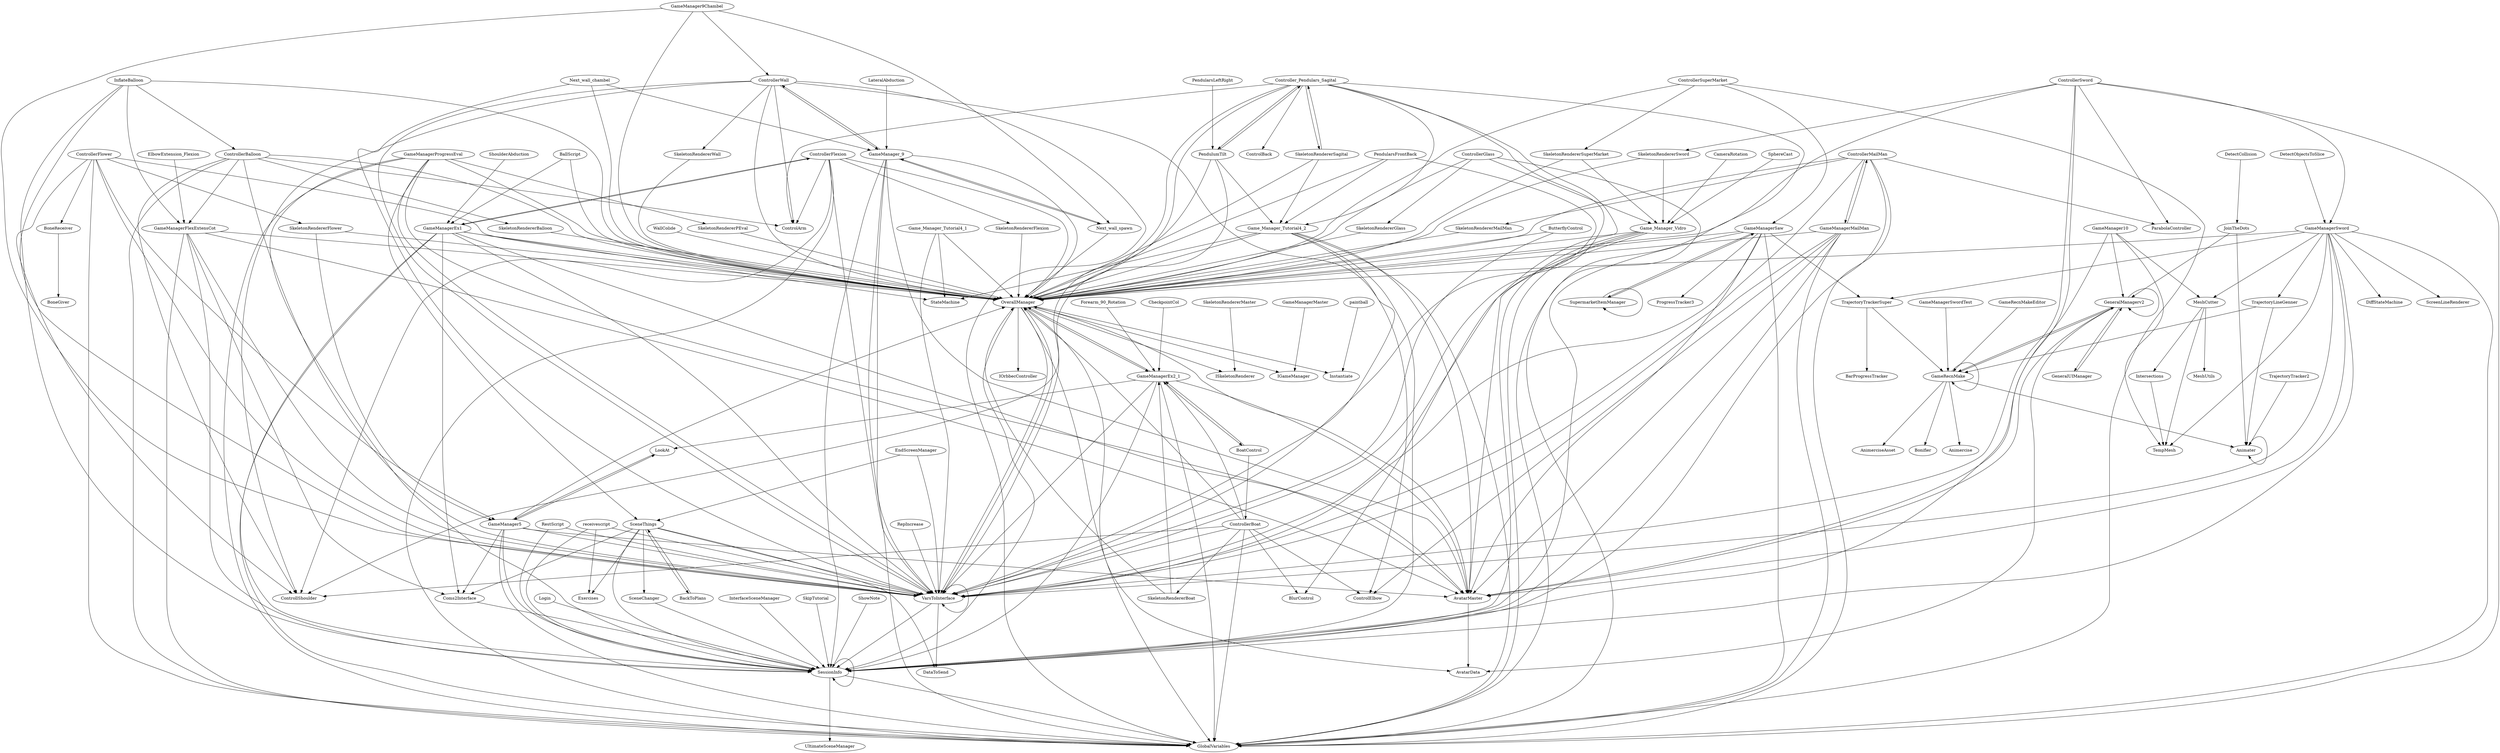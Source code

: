 digraph  {
	graph [ranksep=3.0];
	OverallManager -> ISkeletonRenderer;
	OverallManager -> GlobalVariables;
	OverallManager -> AvatarData;
	OverallManager -> IOrbbecController;
	OverallManager -> VarsToInterface;
	OverallManager -> GameManagerEx2_1;
	OverallManager -> IGameManager;
	OverallManager -> SessionInfo;
	OverallManager -> Instantiate;
	ElbowExtension_Flexion -> GameManagerFlexExtensCot;
	GameManager5 -> OverallManager;
	GameManager5 -> GlobalVariables;
	GameManager5 -> LookAt;
	GameManager5 -> VarsToInterface;
	GameManager5 -> AvatarMaster;
	GameManager5 -> SessionInfo;
	GameManager5 -> Coms2Interface;
	Game_Manager_Tutorial4_1 -> OverallManager;
	Game_Manager_Tutorial4_1 -> VarsToInterface;
	Game_Manager_Tutorial4_1 -> StateMachine;
	ControllerSuperMarket -> OverallManager;
	ControllerSuperMarket -> GlobalVariables;
	ControllerSuperMarket -> GameManagerSaw;
	ControllerSuperMarket -> SkeletonRendererSuperMarket;
	ControllerBoat -> OverallManager;
	ControllerBoat -> GlobalVariables;
	ControllerBoat -> BlurControl;
	ControllerBoat -> ControllShoulder;
	ControllerBoat -> ControlElbow;
	ControllerBoat -> VarsToInterface;
	ControllerBoat -> GameManagerEx2_1;
	ControllerBoat -> SkeletonRendererBoat;
	TrajectoryLineGenner -> GameRecnMake;
	TrajectoryLineGenner -> Animater;
	TrajectoryTrackerSuper -> GameRecnMake;
	TrajectoryTrackerSuper -> BarProgressTracker;
	Forearm_90_Rotation -> GameManagerEx2_1;
	EndScreenManager -> VarsToInterface;
	EndScreenManager -> SceneThings;
	PendulumTilt -> OverallManager;
	PendulumTilt -> Game_Manager_Tutorial4_2;
	PendulumTilt -> VarsToInterface;
	PendulumTilt -> Controller_Pendulars_Sagital;
	BackToPlans -> SceneThings;
	Game_Manager_Tutorial4_2 -> OverallManager;
	Game_Manager_Tutorial4_2 -> GlobalVariables;
	Game_Manager_Tutorial4_2 -> VarsToInterface;
	Game_Manager_Tutorial4_2 -> AvatarMaster;
	Game_Manager_Tutorial4_2 -> StateMachine;
	Game_Manager_Tutorial4_2 -> SessionInfo;
	SkeletonRendererSword -> OverallManager;
	SkeletonRendererSword -> Game_Manager_Vidro;
	SkeletonRendererBalloon -> OverallManager;
	Next_wall_chambel -> OverallManager;
	Next_wall_chambel -> VarsToInterface;
	Next_wall_chambel -> GameManager_9;
	PendularsLeftRight -> PendulumTilt;
	GameManagerSword -> OverallManager;
	GameManagerSword -> TrajectoryLineGenner;
	GameManagerSword -> TrajectoryTrackerSuper;
	GameManagerSword -> DiffStateMachine;
	GameManagerSword -> GlobalVariables;
	GameManagerSword -> VarsToInterface;
	GameManagerSword -> MeshCutter;
	GameManagerSword -> AvatarMaster;
	GameManagerSword -> ScreenLineRenderer;
	GameManagerSword -> TempMesh;
	GameManagerSword -> SessionInfo;
	ControllerWall -> ControlArm;
	ControllerWall -> OverallManager;
	ControllerWall -> GlobalVariables;
	ControllerWall -> ControllShoulder;
	ControllerWall -> ControlElbow;
	ControllerWall -> VarsToInterface;
	ControllerWall -> SkeletonRendererWall;
	ControllerWall -> GameManager_9;
	receivescript -> Exercises;
	receivescript -> VarsToInterface;
	receivescript -> SessionInfo;
	CameraRotation -> Game_Manager_Vidro;
	SceneChanger -> SessionInfo;
	SkeletonRendererPEval -> OverallManager;
	SkeletonRendererSagital -> OverallManager;
	SkeletonRendererSagital -> Game_Manager_Tutorial4_2;
	SkeletonRendererSagital -> Controller_Pendulars_Sagital;
	GameManagerMaster -> IGameManager;
	BallScript -> OverallManager;
	BallScript -> GameManagerEx1;
	WallColide -> OverallManager;
	Intersections -> TempMesh;
	LookAt -> GameManager5;
	SupermarketItemManager -> SupermarketItemManager;
	SupermarketItemManager -> GameManagerSaw;
	GameManagerSaw -> OverallManager;
	GameManagerSaw -> TrajectoryTrackerSuper;
	GameManagerSaw -> GlobalVariables;
	GameManagerSaw -> SupermarketItemManager;
	GameManagerSaw -> VarsToInterface;
	GameManagerSaw -> AvatarMaster;
	GameManagerSaw -> ProgressTracker3;
	GameManagerSaw -> SessionInfo;
	JoinTheDots -> GeneralManagerv2;
	JoinTheDots -> Animater;
	ControllerBalloon -> ControlArm;
	ControllerBalloon -> OverallManager;
	ControllerBalloon -> SkeletonRendererBalloon;
	ControllerBalloon -> GlobalVariables;
	ControllerBalloon -> ControllShoulder;
	ControllerBalloon -> VarsToInterface;
	ControllerBalloon -> GameManagerFlexExtensCot;
	ControllerSword -> OverallManager;
	ControllerSword -> SkeletonRendererSword;
	ControllerSword -> GameManagerSword;
	ControllerSword -> GlobalVariables;
	ControllerSword -> VarsToInterface;
	ControllerSword -> SessionInfo;
	ControllerSword -> ParabolaController;
	Game_Manager_Vidro -> OverallManager;
	Game_Manager_Vidro -> GlobalVariables;
	Game_Manager_Vidro -> VarsToInterface;
	Game_Manager_Vidro -> AvatarMaster;
	Game_Manager_Vidro -> SessionInfo;
	ShoulderAbduction -> GameManagerEx1;
	VarsToInterface -> OverallManager;
	VarsToInterface -> VarsToInterface;
	VarsToInterface -> DataToSend;
	VarsToInterface -> SessionInfo;
	GameManagerFlexExtensCot -> OverallManager;
	GameManagerFlexExtensCot -> GlobalVariables;
	GameManagerFlexExtensCot -> VarsToInterface;
	GameManagerFlexExtensCot -> AvatarMaster;
	GameManagerFlexExtensCot -> SessionInfo;
	GameManagerFlexExtensCot -> Coms2Interface;
	GameManagerEx1 -> OverallManager;
	GameManagerEx1 -> GlobalVariables;
	GameManagerEx1 -> VarsToInterface;
	GameManagerEx1 -> AvatarMaster;
	GameManagerEx1 -> StateMachine;
	GameManagerEx1 -> ControllerFlexion;
	GameManagerEx1 -> SessionInfo;
	GameManagerEx1 -> Coms2Interface;
	GameManagerMailMan -> OverallManager;
	GameManagerMailMan -> GlobalVariables;
	GameManagerMailMan -> ControlElbow;
	GameManagerMailMan -> VarsToInterface;
	GameManagerMailMan -> AvatarMaster;
	GameManagerMailMan -> SessionInfo;
	GameManagerMailMan -> ControllerMailMan;
	BoatControl -> ControllerBoat;
	BoatControl -> GameManagerEx2_1;
	SkeletonRendererGlass -> OverallManager;
	paintball -> Instantiate;
	GameManagerEx2_1 -> OverallManager;
	GameManagerEx2_1 -> GlobalVariables;
	GameManagerEx2_1 -> LookAt;
	GameManagerEx2_1 -> VarsToInterface;
	GameManagerEx2_1 -> BoatControl;
	GameManagerEx2_1 -> AvatarMaster;
	GameManagerEx2_1 -> SessionInfo;
	SkeletonRendererMaster -> ISkeletonRenderer;
	MeshCutter -> Intersections;
	MeshCutter -> TempMesh;
	MeshCutter -> MeshUtils;
	GameManager9Chambel -> OverallManager;
	GameManager9Chambel -> ControllerWall;
	GameManager9Chambel -> VarsToInterface;
	GameManager9Chambel -> Next_wall_spawn;
	AvatarMaster -> OverallManager;
	AvatarMaster -> AvatarData;
	BoneReceiver -> BoneGiver;
	GameManagerProgressEval -> OverallManager;
	GameManagerProgressEval -> SkeletonRendererPEval;
	GameManagerProgressEval -> GlobalVariables;
	GameManagerProgressEval -> VarsToInterface;
	GameManagerProgressEval -> AvatarMaster;
	GameManagerProgressEval -> SessionInfo;
	GameManagerProgressEval -> SceneThings;
	SkeletonRendererWall -> OverallManager;
	ControllerFlower -> OverallManager;
	ControllerFlower -> GameManager5;
	ControllerFlower -> GlobalVariables;
	ControllerFlower -> ControllShoulder;
	ControllerFlower -> VarsToInterface;
	ControllerFlower -> BoneReceiver;
	ControllerFlower -> SkeletonRendererFlower;
	Next_wall_spawn -> OverallManager;
	Next_wall_spawn -> GameManager_9;
	GameRecnMake -> GameRecnMake;
	GameRecnMake -> GeneralManagerv2;
	GameRecnMake -> Animater;
	GameRecnMake -> Animercise;
	GameRecnMake -> AnimerciseAsset;
	GameRecnMake -> Bonifier;
	SphereCast -> Game_Manager_Vidro;
	ControllerGlass -> OverallManager;
	ControllerGlass -> GlobalVariables;
	ControllerGlass -> Game_Manager_Vidro;
	ControllerGlass -> SkeletonRendererGlass;
	SkeletonRendererFlower -> OverallManager;
	SkeletonRendererFlower -> GameManager5;
	GameManager_9 -> OverallManager;
	GameManager_9 -> ControllerWall;
	GameManager_9 -> GlobalVariables;
	GameManager_9 -> VarsToInterface;
	GameManager_9 -> AvatarMaster;
	GameManager_9 -> Next_wall_spawn;
	GameManager_9 -> SessionInfo;
	PendularsFrontBack -> OverallManager;
	PendularsFrontBack -> Game_Manager_Tutorial4_2;
	PendularsFrontBack -> VarsToInterface;
	GameManager10 -> MeshCutter;
	GameManager10 -> AvatarMaster;
	GameManager10 -> TempMesh;
	GameManager10 -> GeneralManagerv2;
	DetectObjectsToSlice -> GameManagerSword;
	RepIncrease -> VarsToInterface;
	ButterflyControl -> OverallManager;
	ButterflyControl -> VarsToInterface;
	GeneralManagerv2 -> AvatarData;
	GeneralManagerv2 -> AvatarMaster;
	GeneralManagerv2 -> GameRecnMake;
	GeneralManagerv2 -> GeneralManagerv2;
	GeneralManagerv2 -> GeneralUIManager;
	SkeletonRendererBoat -> OverallManager;
	SkeletonRendererBoat -> GameManagerEx2_1;
	CheckpointCol -> GameManagerEx2_1;
	Controller_Pendulars_Sagital -> ControlArm;
	Controller_Pendulars_Sagital -> OverallManager;
	Controller_Pendulars_Sagital -> PendulumTilt;
	Controller_Pendulars_Sagital -> Game_Manager_Tutorial4_2;
	Controller_Pendulars_Sagital -> SkeletonRendererSagital;
	Controller_Pendulars_Sagital -> GlobalVariables;
	Controller_Pendulars_Sagital -> BlurControl;
	Controller_Pendulars_Sagital -> ControllShoulder;
	Controller_Pendulars_Sagital -> VarsToInterface;
	Controller_Pendulars_Sagital -> ControlBack;
	Login -> SessionInfo;
	ControllerFlexion -> ControlArm;
	ControllerFlexion -> OverallManager;
	ControllerFlexion -> GlobalVariables;
	ControllerFlexion -> ControllShoulder;
	ControllerFlexion -> VarsToInterface;
	ControllerFlexion -> GameManagerEx1;
	ControllerFlexion -> SkeletonRendererFlexion;
	SkipTutorial -> SessionInfo;
	LateralAbduction -> GameManager_9;
	SkeletonRendererMailMan -> OverallManager;
	RestScript -> VarsToInterface;
	RestScript -> SessionInfo;
	SessionInfo -> GlobalVariables;
	SessionInfo -> UltimateSceneManager;
	SessionInfo -> SessionInfo;
	SkeletonRendererSuperMarket -> OverallManager;
	SkeletonRendererSuperMarket -> Game_Manager_Vidro;
	Animater -> Animater;
	GeneralUIManager -> GeneralManagerv2;
	SkeletonRendererFlexion -> OverallManager;
	ControllerMailMan -> OverallManager;
	ControllerMailMan -> GlobalVariables;
	ControllerMailMan -> VarsToInterface;
	ControllerMailMan -> GameManagerMailMan;
	ControllerMailMan -> SkeletonRendererMailMan;
	ControllerMailMan -> SessionInfo;
	ControllerMailMan -> ParabolaController;
	ShowNote -> SessionInfo;
	Coms2Interface -> SessionInfo;
	SceneThings -> BackToPlans;
	SceneThings -> SceneChanger;
	SceneThings -> Exercises;
	SceneThings -> VarsToInterface;
	SceneThings -> DataToSend;
	SceneThings -> SessionInfo;
	SceneThings -> Coms2Interface;
	InflateBalloon -> OverallManager;
	InflateBalloon -> ControllerBalloon;
	InflateBalloon -> VarsToInterface;
	InflateBalloon -> GameManagerFlexExtensCot;
	InflateBalloon -> SessionInfo;
	InterfaceSceneManager -> SessionInfo;
	DetectCollision -> JoinTheDots;
	GameManagerSwordTest -> GameRecnMake;
	GameRecnMakeEditor -> GameRecnMake;
	TrajectoryTracker2 -> Animater;
}
